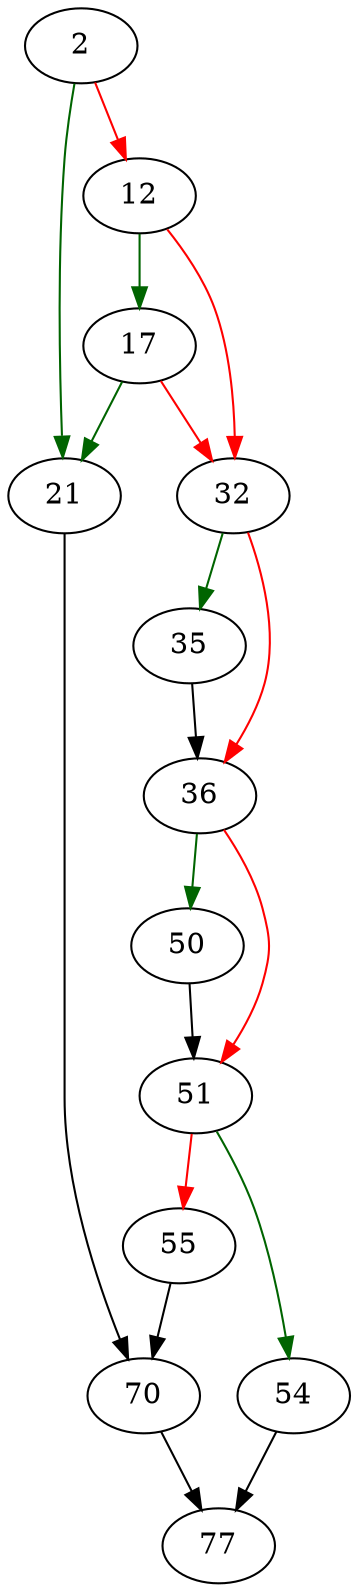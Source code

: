 strict digraph "pcache1AllocPage" {
	// Node definitions.
	2 [entry=true];
	21;
	12;
	17;
	32;
	70;
	35;
	36;
	50;
	51;
	54;
	55;
	77;

	// Edge definitions.
	2 -> 21 [
		color=darkgreen
		cond=true
	];
	2 -> 12 [
		color=red
		cond=false
	];
	21 -> 70;
	12 -> 17 [
		color=darkgreen
		cond=true
	];
	12 -> 32 [
		color=red
		cond=false
	];
	17 -> 21 [
		color=darkgreen
		cond=true
	];
	17 -> 32 [
		color=red
		cond=false
	];
	32 -> 35 [
		color=darkgreen
		cond=true
	];
	32 -> 36 [
		color=red
		cond=false
	];
	70 -> 77;
	35 -> 36;
	36 -> 50 [
		color=darkgreen
		cond=true
	];
	36 -> 51 [
		color=red
		cond=false
	];
	50 -> 51;
	51 -> 54 [
		color=darkgreen
		cond=true
	];
	51 -> 55 [
		color=red
		cond=false
	];
	54 -> 77;
	55 -> 70;
}